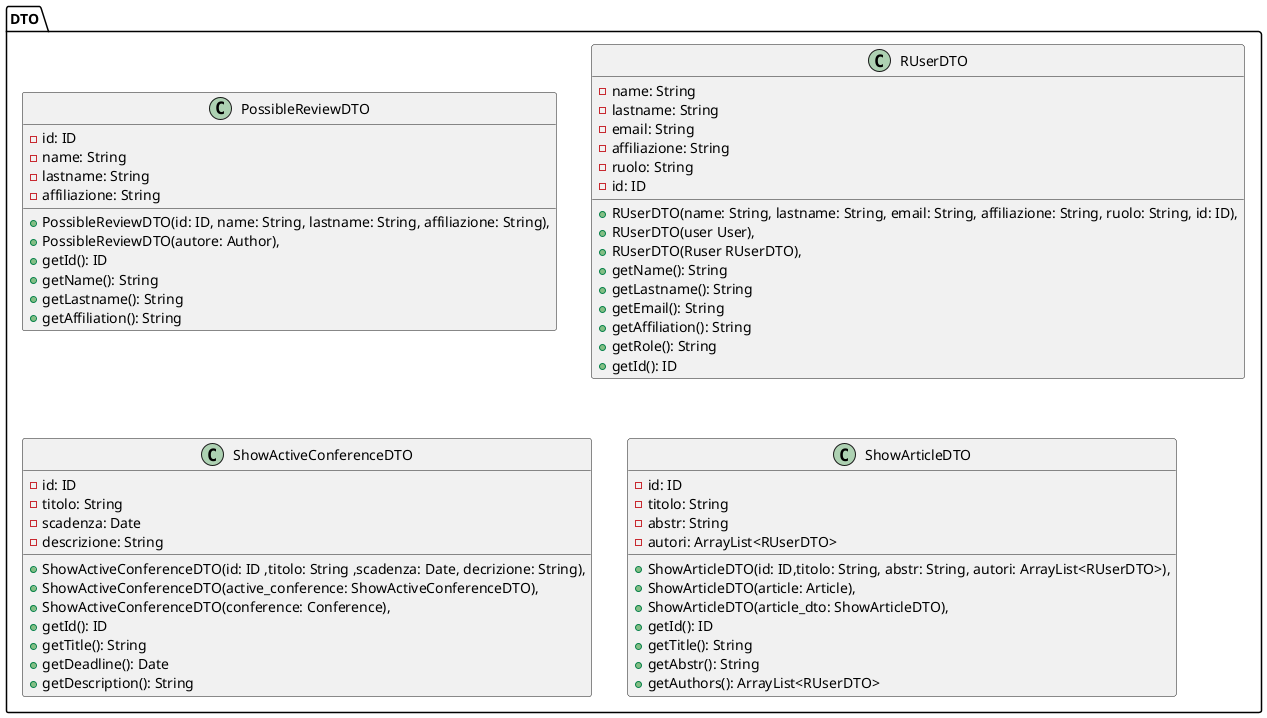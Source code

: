 @startuml
package DTO{

    class PossibleReviewDTO {
        - id: ID 
        - name: String
        - lastname: String
        - affiliazione: String
        + PossibleReviewDTO(id: ID, name: String, lastname: String, affiliazione: String),
        + PossibleReviewDTO(autore: Author),
        + getId(): ID
        + getName(): String
        + getLastname(): String
        + getAffiliation(): String
    }

    class RUserDTO {
        - name: String
        - lastname: String
        - email: String
        - affiliazione: String
        - ruolo: String
        - id: ID
        + RUserDTO(name: String, lastname: String, email: String, affiliazione: String, ruolo: String, id: ID),
        + RUserDTO(user User),
        + RUserDTO(Ruser RUserDTO),
        + getName(): String
        + getLastname(): String
        + getEmail(): String
        + getAffiliation(): String
        + getRole(): String
        + getId(): ID
    }

    class ShowActiveConferenceDTO {
        - id: ID 
        - titolo: String
        - scadenza: Date
        - descrizione: String
        + ShowActiveConferenceDTO(id: ID ,titolo: String ,scadenza: Date, decrizione: String),
        + ShowActiveConferenceDTO(active_conference: ShowActiveConferenceDTO),
        + ShowActiveConferenceDTO(conference: Conference),
        + getId(): ID
        + getTitle(): String
        + getDeadline(): Date
        + getDescription(): String
    }

    class ShowArticleDTO {
        - id: ID 
        - titolo: String
        - abstr: String
        - autori: ArrayList<RUserDTO>
        + ShowArticleDTO(id: ID,titolo: String, abstr: String, autori: ArrayList<RUserDTO>),
        + ShowArticleDTO(article: Article),
        + ShowArticleDTO(article_dto: ShowArticleDTO),
        + getId(): ID
        + getTitle(): String
        + getAbstr(): String
        + getAuthors(): ArrayList<RUserDTO>
    }

}
@enduml